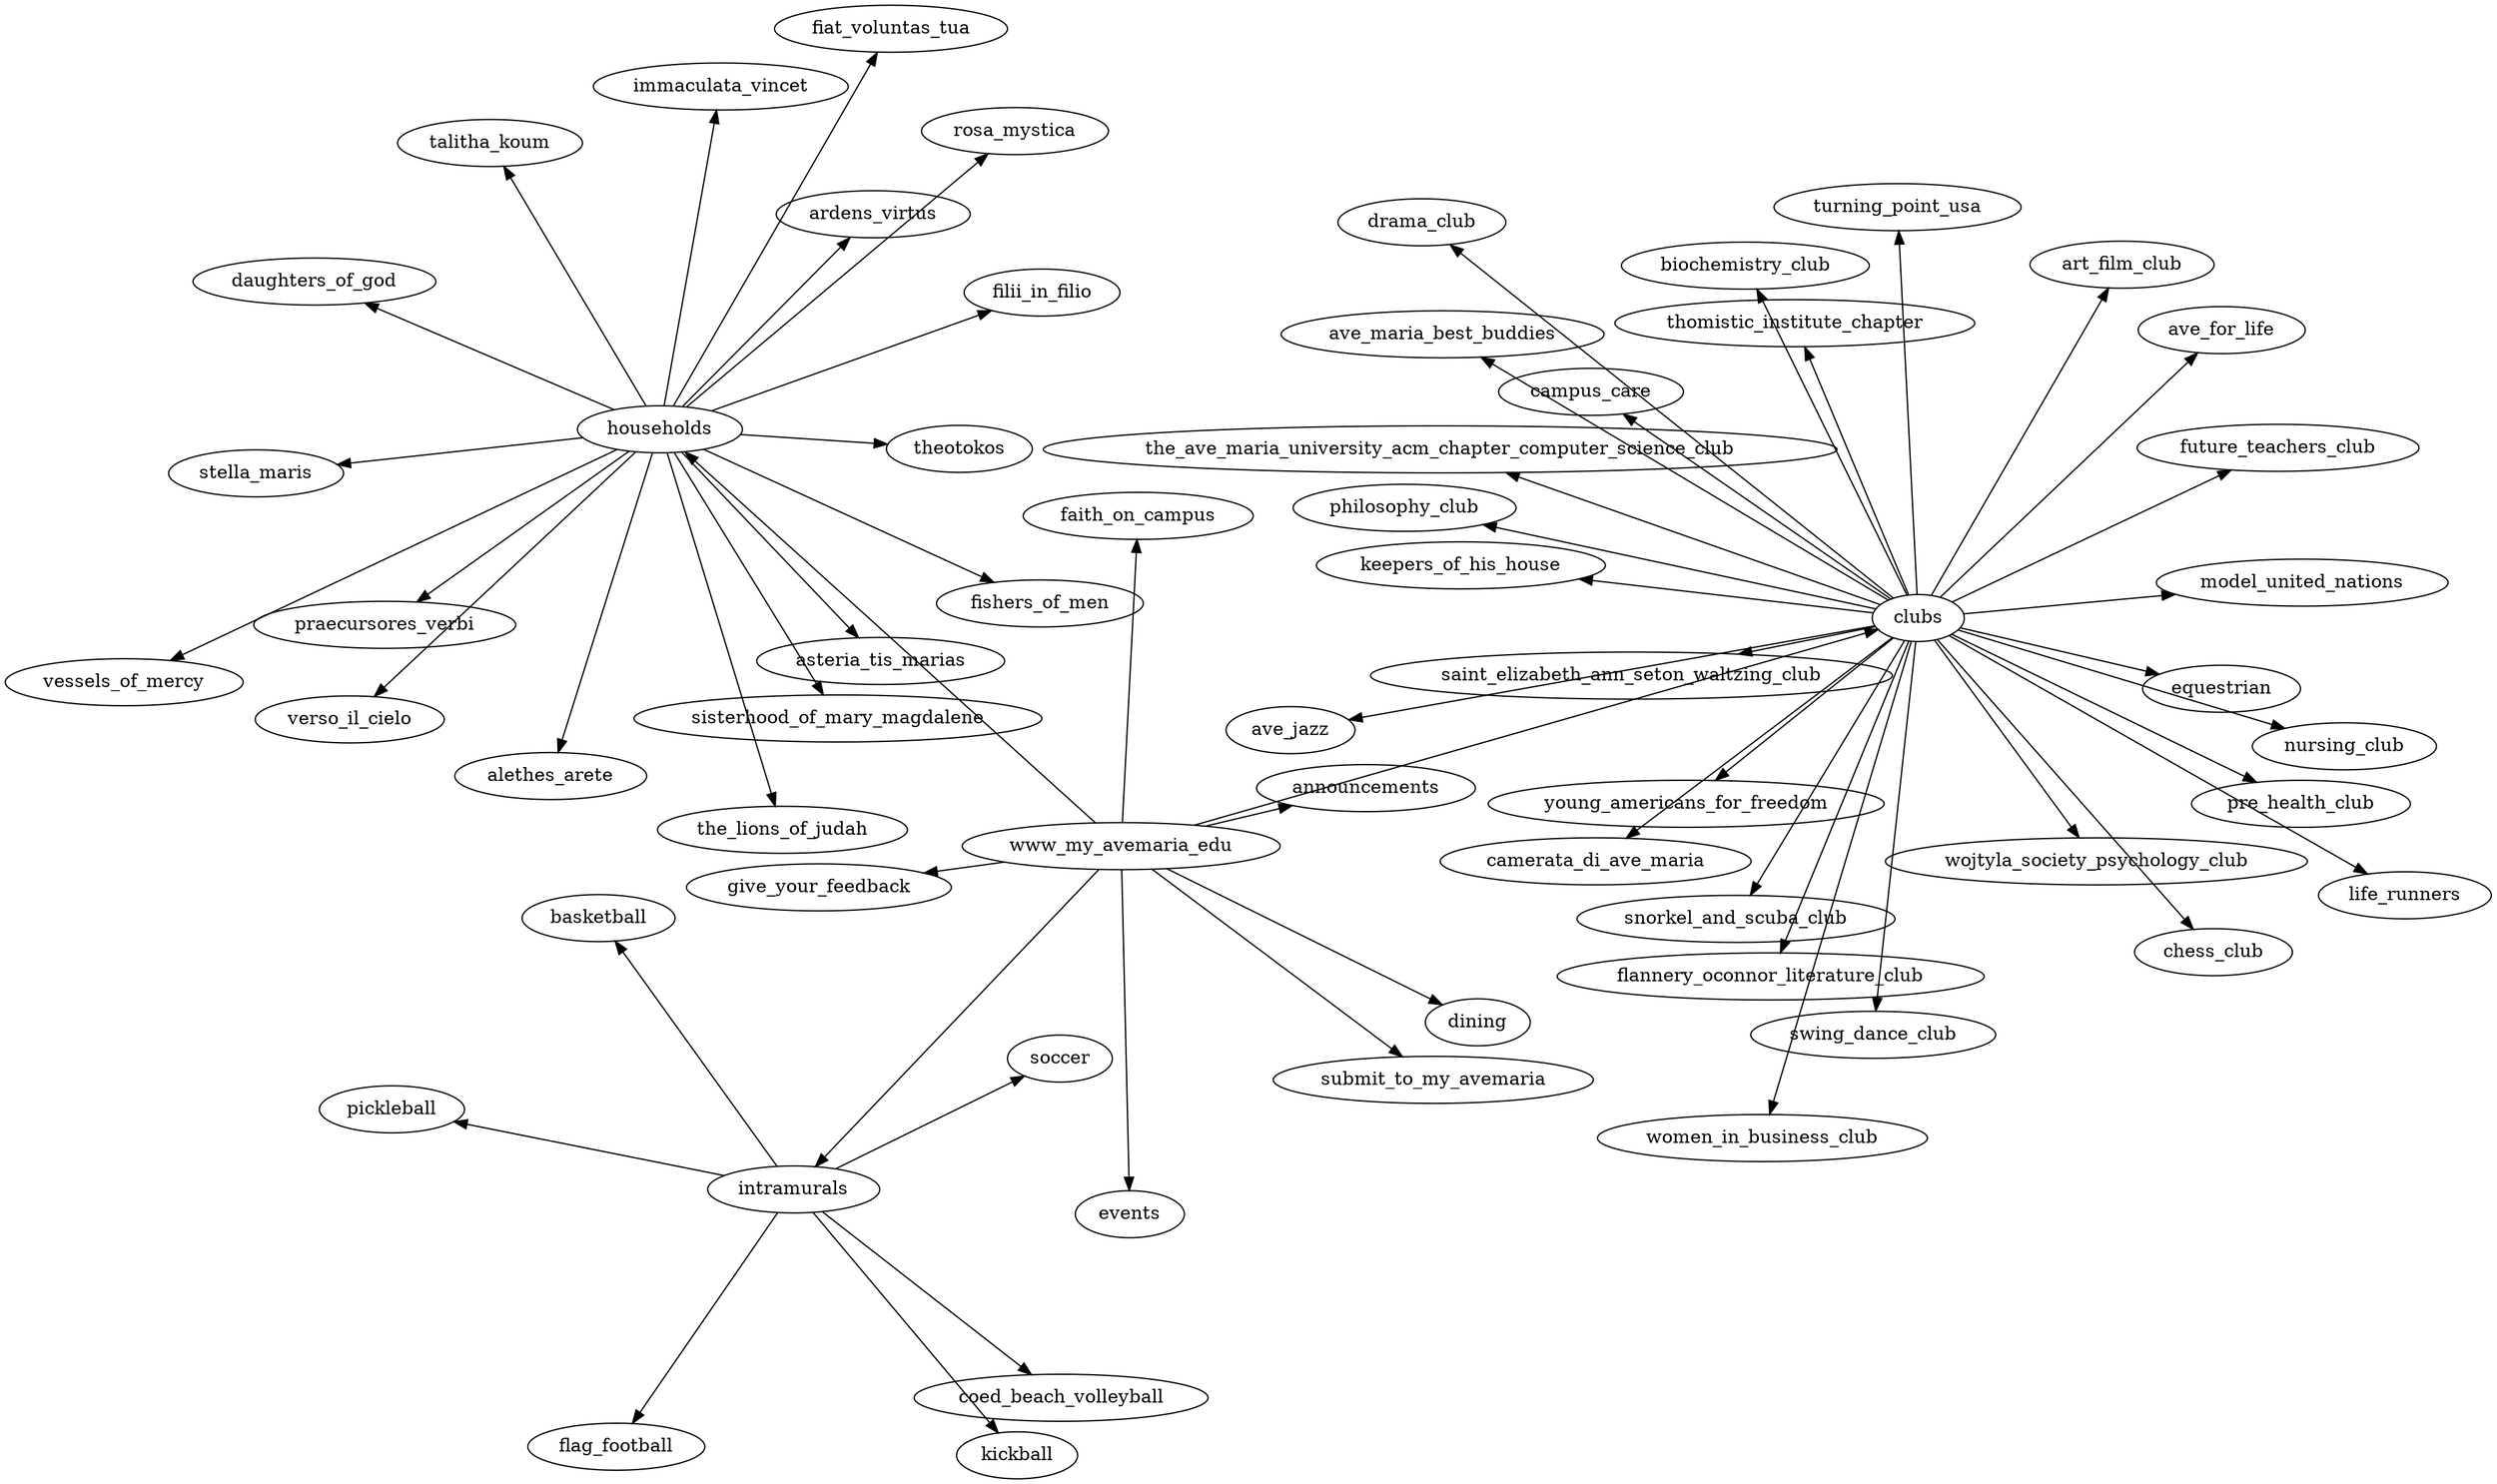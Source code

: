 digraph site {
rankdir=LR;
size=100
layout=sfdp
overlap=prism
beautify=true
smoothing=triangle
quadtree=fast
pack=false
www_my_avemaria_edu -> households;
www_my_avemaria_edu -> clubs;
www_my_avemaria_edu -> intramurals;
www_my_avemaria_edu -> dining;
www_my_avemaria_edu -> announcements;
www_my_avemaria_edu -> faith_on_campus;
www_my_avemaria_edu -> give_your_feedback;
www_my_avemaria_edu -> events;
www_my_avemaria_edu -> submit_to_my_avemaria;
clubs -> nursing_club;
clubs -> life_runners;
clubs -> equestrian;
clubs -> model_united_nations;
clubs -> future_teachers_club;
clubs -> ave_for_life;
clubs -> art_film_club;
clubs -> turning_point_usa;
clubs -> biochemistry_club;
clubs -> campus_care;
clubs -> philosophy_club;
clubs -> ave_maria_best_buddies;
clubs -> thomistic_institute_chapter;
clubs -> drama_club;
clubs -> the_ave_maria_university_acm_chapter_computer_science_club;
clubs -> keepers_of_his_house;
clubs -> saint_elizabeth_ann_seton_waltzing_club;
clubs -> camerata_di_ave_maria;
clubs -> ave_jazz;
clubs -> young_americans_for_freedom;
clubs -> snorkel_and_scuba_club;
clubs -> swing_dance_club;
clubs -> women_in_business_club;
clubs -> flannery_oconnor_literature_club;
clubs -> chess_club;
clubs -> wojtyla_society_psychology_club;
clubs -> pre_health_club;
intramurals -> coed_beach_volleyball;
intramurals -> soccer;
intramurals -> basketball;
intramurals -> pickleball;
intramurals -> flag_football;
intramurals -> kickball;
households -> sisterhood_of_mary_magdalene;
households -> fishers_of_men;
households -> theotokos;
households -> filii_in_filio;
households -> rosa_mystica;
households -> fiat_voluntas_tua;
households -> ardens_virtus;
households -> immaculata_vincet;
households -> talitha_koum;
households -> daughters_of_god;
households -> stella_maris;
households -> praecursores_verbi;
households -> vessels_of_mercy;
households -> verso_il_cielo;
households -> alethes_arete;
households -> the_lions_of_judah;
households -> asteria_tis_marias;
}
